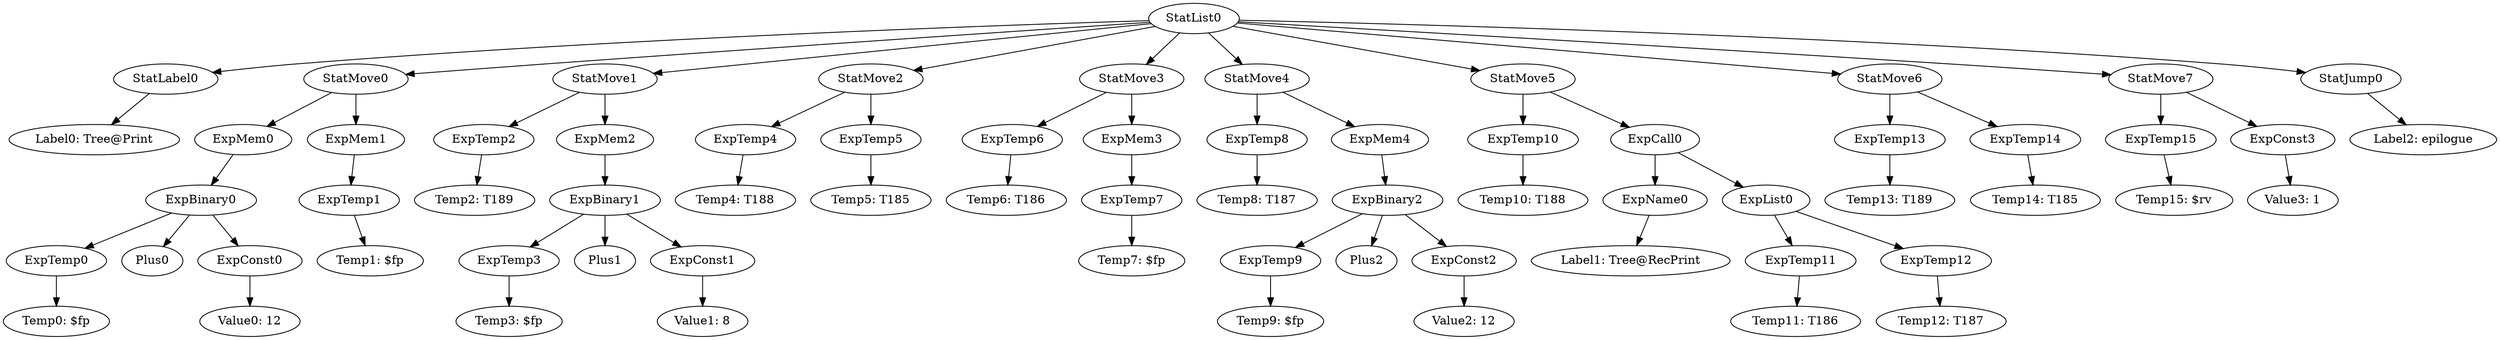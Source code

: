 digraph {
	ordering = out;
	ExpConst3 -> "Value3: 1";
	StatMove6 -> ExpTemp13;
	StatMove6 -> ExpTemp14;
	ExpTemp13 -> "Temp13: T189";
	ExpTemp15 -> "Temp15: $rv";
	ExpList0 -> ExpTemp11;
	ExpList0 -> ExpTemp12;
	ExpName0 -> "Label1: Tree@RecPrint";
	ExpConst2 -> "Value2: 12";
	ExpBinary2 -> ExpTemp9;
	ExpBinary2 -> Plus2;
	ExpBinary2 -> ExpConst2;
	ExpTemp9 -> "Temp9: $fp";
	ExpMem1 -> ExpTemp1;
	ExpConst0 -> "Value0: 12";
	StatMove7 -> ExpTemp15;
	StatMove7 -> ExpConst3;
	StatMove4 -> ExpTemp8;
	StatMove4 -> ExpMem4;
	ExpMem0 -> ExpBinary0;
	ExpBinary1 -> ExpTemp3;
	ExpBinary1 -> Plus1;
	ExpBinary1 -> ExpConst1;
	ExpMem3 -> ExpTemp7;
	ExpTemp10 -> "Temp10: T188";
	ExpTemp2 -> "Temp2: T189";
	StatMove2 -> ExpTemp4;
	StatMove2 -> ExpTemp5;
	StatLabel0 -> "Label0: Tree@Print";
	StatList0 -> StatLabel0;
	StatList0 -> StatMove0;
	StatList0 -> StatMove1;
	StatList0 -> StatMove2;
	StatList0 -> StatMove3;
	StatList0 -> StatMove4;
	StatList0 -> StatMove5;
	StatList0 -> StatMove6;
	StatList0 -> StatMove7;
	StatList0 -> StatJump0;
	ExpTemp0 -> "Temp0: $fp";
	StatJump0 -> "Label2: epilogue";
	ExpCall0 -> ExpName0;
	ExpCall0 -> ExpList0;
	ExpMem2 -> ExpBinary1;
	StatMove0 -> ExpMem0;
	StatMove0 -> ExpMem1;
	ExpTemp12 -> "Temp12: T187";
	ExpMem4 -> ExpBinary2;
	ExpBinary0 -> ExpTemp0;
	ExpBinary0 -> Plus0;
	ExpBinary0 -> ExpConst0;
	ExpTemp8 -> "Temp8: T187";
	StatMove1 -> ExpTemp2;
	StatMove1 -> ExpMem2;
	StatMove5 -> ExpTemp10;
	StatMove5 -> ExpCall0;
	ExpConst1 -> "Value1: 8";
	ExpTemp3 -> "Temp3: $fp";
	ExpTemp14 -> "Temp14: T185";
	ExpTemp1 -> "Temp1: $fp";
	ExpTemp5 -> "Temp5: T185";
	ExpTemp6 -> "Temp6: T186";
	ExpTemp11 -> "Temp11: T186";
	StatMove3 -> ExpTemp6;
	StatMove3 -> ExpMem3;
	ExpTemp4 -> "Temp4: T188";
	ExpTemp7 -> "Temp7: $fp";
}

